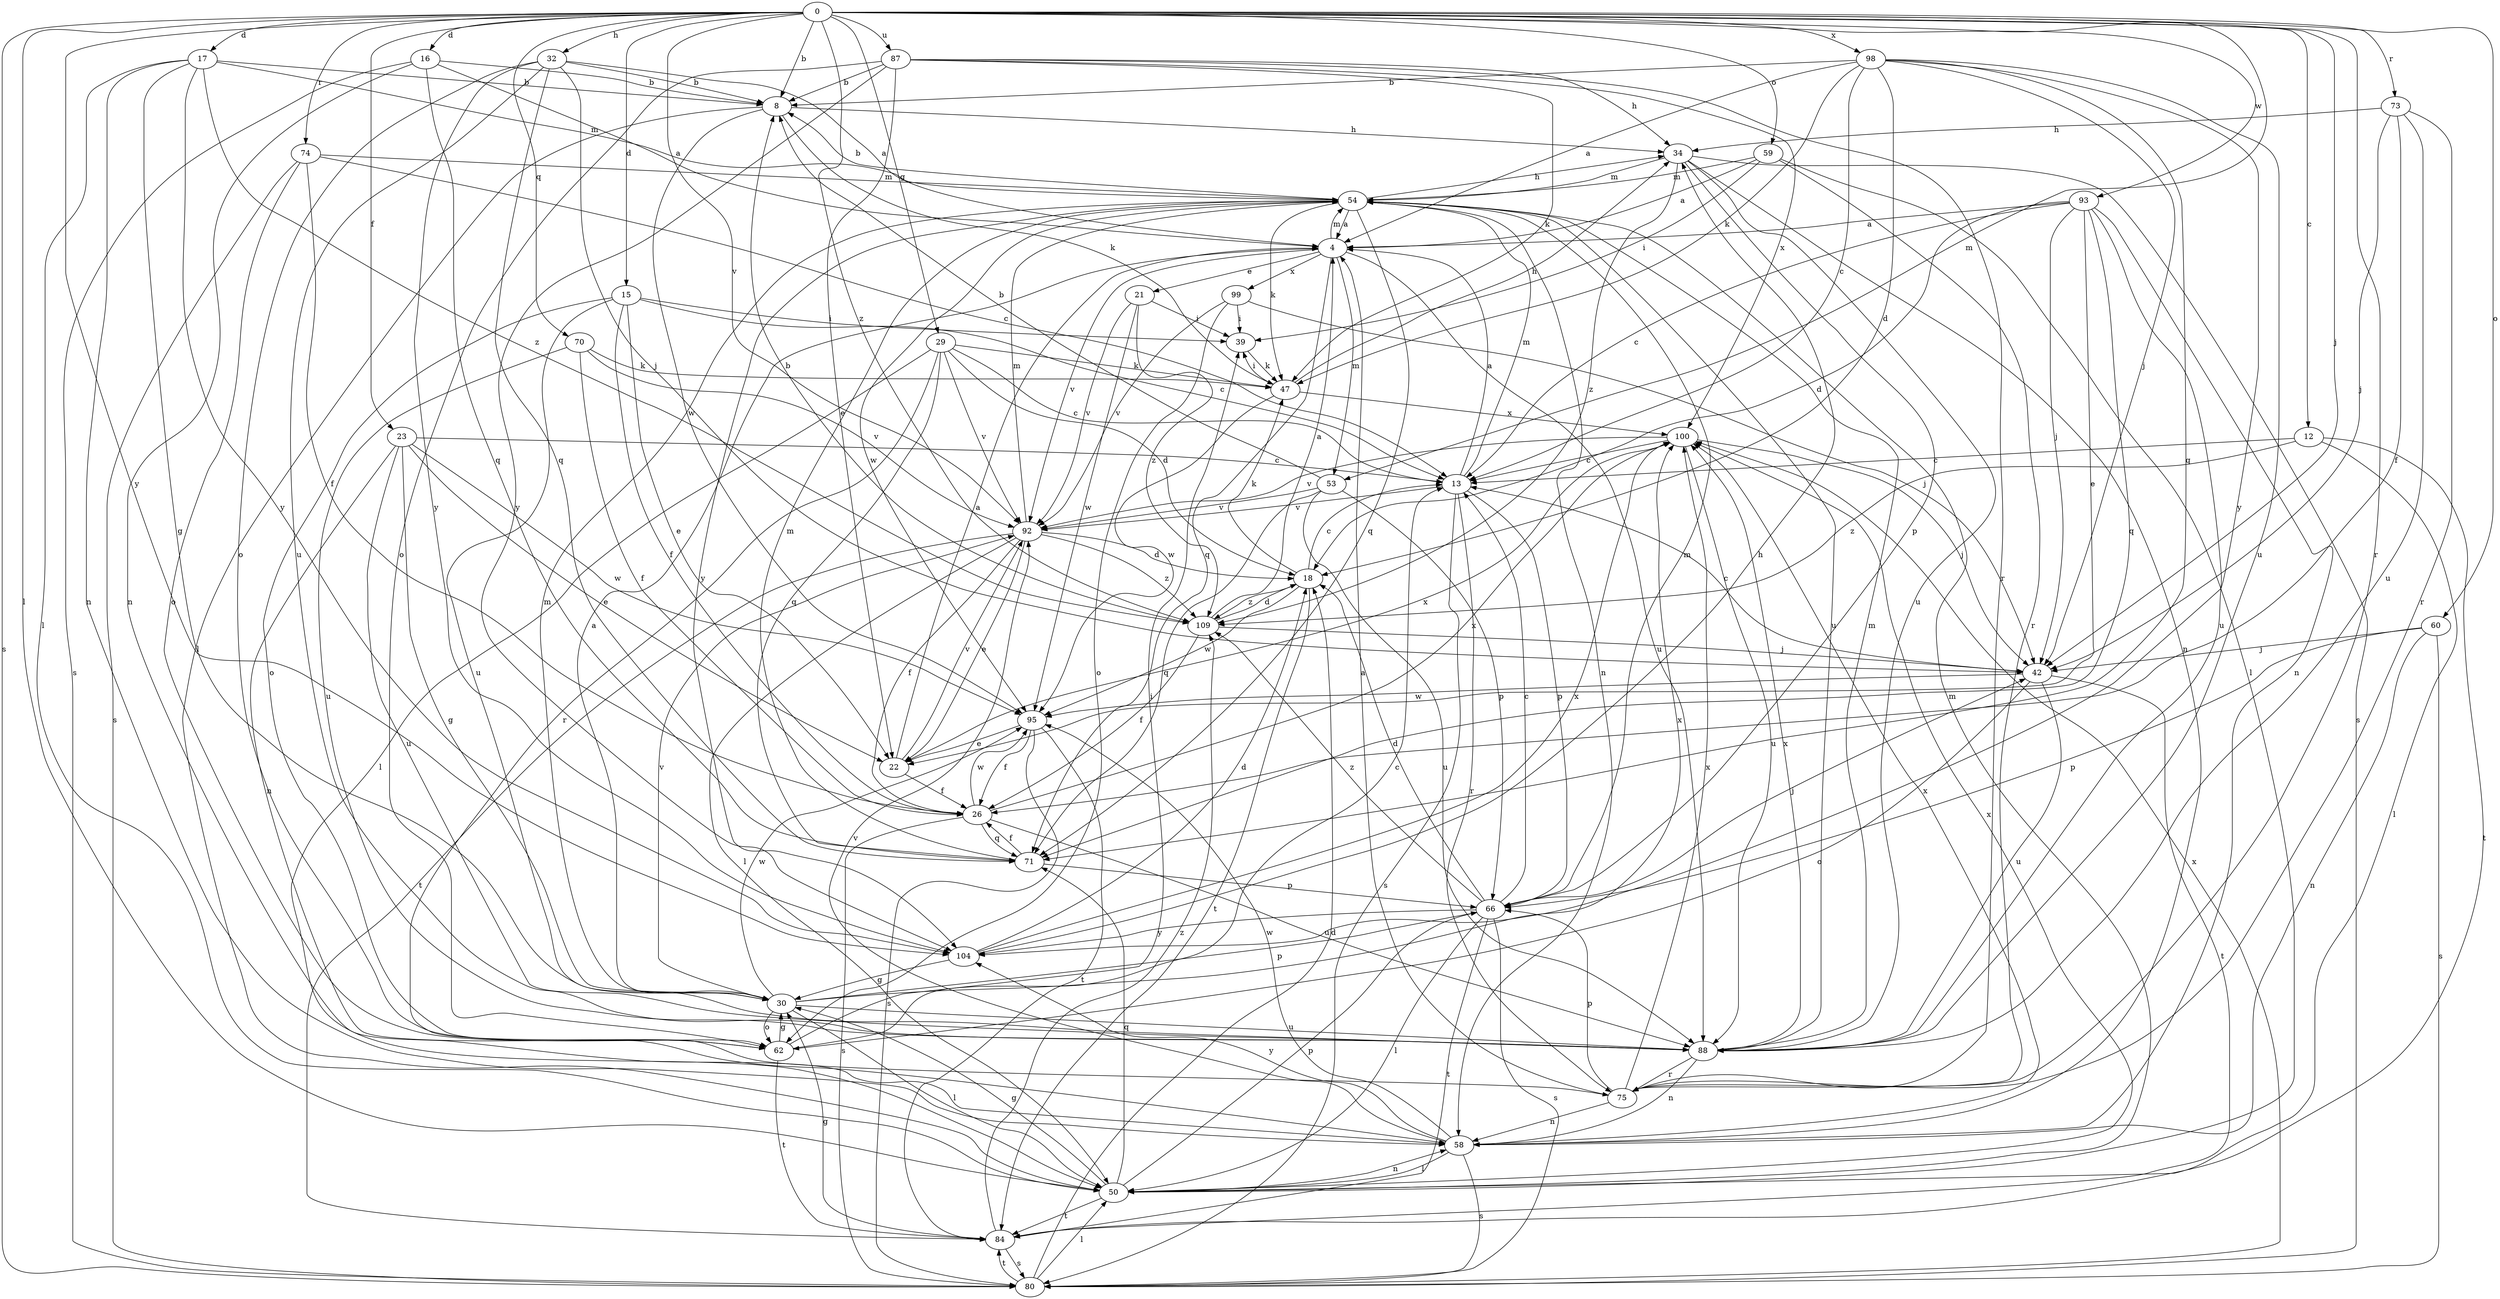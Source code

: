 strict digraph  {
0;
4;
8;
12;
13;
15;
16;
17;
18;
21;
22;
23;
26;
29;
30;
32;
34;
39;
42;
47;
50;
53;
54;
58;
59;
60;
62;
66;
70;
71;
73;
74;
75;
80;
84;
87;
88;
92;
93;
95;
98;
99;
100;
104;
109;
0 -> 8  [label=b];
0 -> 12  [label=c];
0 -> 15  [label=d];
0 -> 16  [label=d];
0 -> 17  [label=d];
0 -> 23  [label=f];
0 -> 29  [label=g];
0 -> 32  [label=h];
0 -> 42  [label=j];
0 -> 50  [label=l];
0 -> 53  [label=m];
0 -> 59  [label=o];
0 -> 60  [label=o];
0 -> 70  [label=q];
0 -> 73  [label=r];
0 -> 74  [label=r];
0 -> 75  [label=r];
0 -> 80  [label=s];
0 -> 87  [label=u];
0 -> 92  [label=v];
0 -> 93  [label=w];
0 -> 98  [label=x];
0 -> 104  [label=y];
0 -> 109  [label=z];
4 -> 21  [label=e];
4 -> 53  [label=m];
4 -> 54  [label=m];
4 -> 71  [label=q];
4 -> 88  [label=u];
4 -> 92  [label=v];
4 -> 99  [label=x];
8 -> 34  [label=h];
8 -> 47  [label=k];
8 -> 50  [label=l];
8 -> 95  [label=w];
12 -> 13  [label=c];
12 -> 50  [label=l];
12 -> 84  [label=t];
12 -> 109  [label=z];
13 -> 4  [label=a];
13 -> 54  [label=m];
13 -> 66  [label=p];
13 -> 75  [label=r];
13 -> 80  [label=s];
13 -> 92  [label=v];
15 -> 13  [label=c];
15 -> 22  [label=e];
15 -> 26  [label=f];
15 -> 39  [label=i];
15 -> 62  [label=o];
15 -> 88  [label=u];
16 -> 4  [label=a];
16 -> 8  [label=b];
16 -> 58  [label=n];
16 -> 71  [label=q];
16 -> 80  [label=s];
17 -> 8  [label=b];
17 -> 30  [label=g];
17 -> 50  [label=l];
17 -> 54  [label=m];
17 -> 58  [label=n];
17 -> 104  [label=y];
17 -> 109  [label=z];
18 -> 13  [label=c];
18 -> 47  [label=k];
18 -> 84  [label=t];
18 -> 95  [label=w];
18 -> 109  [label=z];
21 -> 39  [label=i];
21 -> 92  [label=v];
21 -> 95  [label=w];
21 -> 109  [label=z];
22 -> 4  [label=a];
22 -> 26  [label=f];
22 -> 92  [label=v];
22 -> 100  [label=x];
23 -> 13  [label=c];
23 -> 22  [label=e];
23 -> 30  [label=g];
23 -> 58  [label=n];
23 -> 88  [label=u];
23 -> 95  [label=w];
26 -> 71  [label=q];
26 -> 80  [label=s];
26 -> 88  [label=u];
26 -> 95  [label=w];
26 -> 100  [label=x];
29 -> 13  [label=c];
29 -> 18  [label=d];
29 -> 47  [label=k];
29 -> 50  [label=l];
29 -> 71  [label=q];
29 -> 75  [label=r];
29 -> 92  [label=v];
30 -> 4  [label=a];
30 -> 50  [label=l];
30 -> 54  [label=m];
30 -> 62  [label=o];
30 -> 66  [label=p];
30 -> 88  [label=u];
30 -> 92  [label=v];
30 -> 95  [label=w];
30 -> 100  [label=x];
32 -> 4  [label=a];
32 -> 8  [label=b];
32 -> 42  [label=j];
32 -> 62  [label=o];
32 -> 71  [label=q];
32 -> 88  [label=u];
32 -> 104  [label=y];
34 -> 54  [label=m];
34 -> 58  [label=n];
34 -> 66  [label=p];
34 -> 80  [label=s];
34 -> 88  [label=u];
34 -> 109  [label=z];
39 -> 47  [label=k];
42 -> 13  [label=c];
42 -> 62  [label=o];
42 -> 84  [label=t];
42 -> 88  [label=u];
42 -> 95  [label=w];
47 -> 34  [label=h];
47 -> 39  [label=i];
47 -> 95  [label=w];
47 -> 100  [label=x];
50 -> 30  [label=g];
50 -> 54  [label=m];
50 -> 58  [label=n];
50 -> 66  [label=p];
50 -> 71  [label=q];
50 -> 84  [label=t];
50 -> 100  [label=x];
53 -> 8  [label=b];
53 -> 66  [label=p];
53 -> 71  [label=q];
53 -> 88  [label=u];
53 -> 92  [label=v];
54 -> 4  [label=a];
54 -> 8  [label=b];
54 -> 34  [label=h];
54 -> 47  [label=k];
54 -> 58  [label=n];
54 -> 71  [label=q];
54 -> 88  [label=u];
54 -> 95  [label=w];
54 -> 104  [label=y];
58 -> 50  [label=l];
58 -> 80  [label=s];
58 -> 92  [label=v];
58 -> 95  [label=w];
58 -> 100  [label=x];
58 -> 104  [label=y];
59 -> 4  [label=a];
59 -> 39  [label=i];
59 -> 50  [label=l];
59 -> 54  [label=m];
59 -> 75  [label=r];
60 -> 42  [label=j];
60 -> 58  [label=n];
60 -> 66  [label=p];
60 -> 80  [label=s];
62 -> 13  [label=c];
62 -> 30  [label=g];
62 -> 39  [label=i];
62 -> 84  [label=t];
66 -> 13  [label=c];
66 -> 18  [label=d];
66 -> 42  [label=j];
66 -> 50  [label=l];
66 -> 54  [label=m];
66 -> 80  [label=s];
66 -> 84  [label=t];
66 -> 104  [label=y];
66 -> 109  [label=z];
70 -> 26  [label=f];
70 -> 47  [label=k];
70 -> 88  [label=u];
70 -> 92  [label=v];
71 -> 26  [label=f];
71 -> 54  [label=m];
71 -> 66  [label=p];
73 -> 26  [label=f];
73 -> 34  [label=h];
73 -> 42  [label=j];
73 -> 75  [label=r];
73 -> 88  [label=u];
74 -> 13  [label=c];
74 -> 26  [label=f];
74 -> 54  [label=m];
74 -> 62  [label=o];
74 -> 80  [label=s];
75 -> 4  [label=a];
75 -> 58  [label=n];
75 -> 66  [label=p];
75 -> 100  [label=x];
80 -> 18  [label=d];
80 -> 50  [label=l];
80 -> 84  [label=t];
80 -> 100  [label=x];
84 -> 30  [label=g];
84 -> 80  [label=s];
84 -> 109  [label=z];
87 -> 8  [label=b];
87 -> 22  [label=e];
87 -> 34  [label=h];
87 -> 47  [label=k];
87 -> 62  [label=o];
87 -> 75  [label=r];
87 -> 100  [label=x];
87 -> 104  [label=y];
88 -> 54  [label=m];
88 -> 58  [label=n];
88 -> 75  [label=r];
88 -> 100  [label=x];
92 -> 18  [label=d];
92 -> 22  [label=e];
92 -> 26  [label=f];
92 -> 50  [label=l];
92 -> 54  [label=m];
92 -> 84  [label=t];
92 -> 109  [label=z];
93 -> 4  [label=a];
93 -> 13  [label=c];
93 -> 18  [label=d];
93 -> 22  [label=e];
93 -> 42  [label=j];
93 -> 58  [label=n];
93 -> 71  [label=q];
93 -> 88  [label=u];
95 -> 22  [label=e];
95 -> 26  [label=f];
95 -> 80  [label=s];
95 -> 84  [label=t];
98 -> 4  [label=a];
98 -> 8  [label=b];
98 -> 13  [label=c];
98 -> 18  [label=d];
98 -> 42  [label=j];
98 -> 47  [label=k];
98 -> 71  [label=q];
98 -> 88  [label=u];
98 -> 104  [label=y];
99 -> 39  [label=i];
99 -> 42  [label=j];
99 -> 62  [label=o];
99 -> 92  [label=v];
100 -> 13  [label=c];
100 -> 42  [label=j];
100 -> 88  [label=u];
100 -> 92  [label=v];
104 -> 18  [label=d];
104 -> 30  [label=g];
104 -> 34  [label=h];
104 -> 100  [label=x];
109 -> 4  [label=a];
109 -> 8  [label=b];
109 -> 18  [label=d];
109 -> 26  [label=f];
109 -> 42  [label=j];
}

